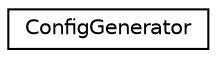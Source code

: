 digraph G
{
  edge [fontname="Helvetica",fontsize="10",labelfontname="Helvetica",labelfontsize="10"];
  node [fontname="Helvetica",fontsize="10",shape=record];
  rankdir="LR";
  Node1 [label="ConfigGenerator",height=0.2,width=0.4,color="black", fillcolor="white", style="filled",URL="$classConfigGenerator.html"];
}
